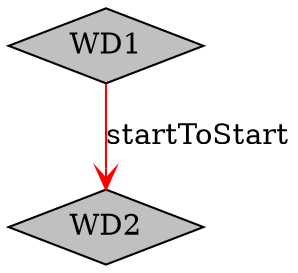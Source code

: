 digraph process_wd2 {

  // WorkDefinitions
    WD1 [shape=diamond style=filled fillcolor=gray];
    WD2 [shape=diamond style=filled fillcolor=gray];

  // WorkSequences
    WD1 -> WD2 [label="startToStart" arrowhead=vee color=red];

  // Ressources

  // UseRessources

  // Guidances
}
